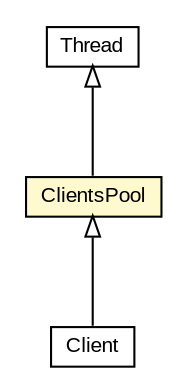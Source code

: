 #!/usr/local/bin/dot
#
# Class diagram 
# Generated by UMLGraph version 5.3 (http://www.umlgraph.org/)
#

digraph G {
	edge [fontname="arial",fontsize=10,labelfontname="arial",labelfontsize=10];
	node [fontname="arial",fontsize=10,shape=plaintext];
	nodesep=0.25;
	ranksep=0.5;
	// context.arch.comm.clients.ClientsPool
	c67226 [label=<<table title="context.arch.comm.clients.ClientsPool" border="0" cellborder="1" cellspacing="0" cellpadding="2" port="p" bgcolor="lemonChiffon" href="./ClientsPool.html">
		<tr><td><table border="0" cellspacing="0" cellpadding="1">
<tr><td align="center" balign="center"> ClientsPool </td></tr>
		</table></td></tr>
		</table>>, fontname="arial", fontcolor="black", fontsize=10.0];
	// context.arch.comm.clients.Client
	c67227 [label=<<table title="context.arch.comm.clients.Client" border="0" cellborder="1" cellspacing="0" cellpadding="2" port="p" href="./Client.html">
		<tr><td><table border="0" cellspacing="0" cellpadding="1">
<tr><td align="center" balign="center"> Client </td></tr>
		</table></td></tr>
		</table>>, fontname="arial", fontcolor="black", fontsize=10.0];
	//context.arch.comm.clients.ClientsPool extends java.lang.Thread
	c67484:p -> c67226:p [dir=back,arrowtail=empty];
	//context.arch.comm.clients.Client extends context.arch.comm.clients.ClientsPool
	c67226:p -> c67227:p [dir=back,arrowtail=empty];
	// java.lang.Thread
	c67484 [label=<<table title="java.lang.Thread" border="0" cellborder="1" cellspacing="0" cellpadding="2" port="p" href="http://java.sun.com/j2se/1.4.2/docs/api/java/lang/Thread.html">
		<tr><td><table border="0" cellspacing="0" cellpadding="1">
<tr><td align="center" balign="center"> Thread </td></tr>
		</table></td></tr>
		</table>>, fontname="arial", fontcolor="black", fontsize=10.0];
}

